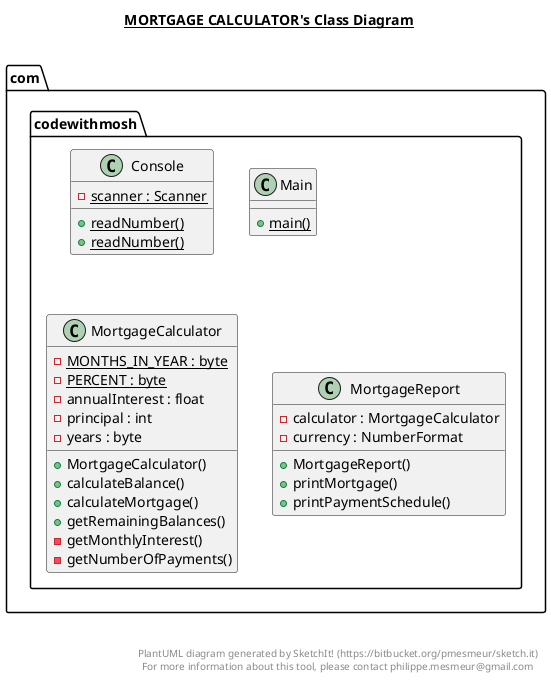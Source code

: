 @startuml

title __MORTGAGE CALCULATOR's Class Diagram__\n

  namespace com.codewithmosh {
    class com.codewithmosh.Console {
        {static} - scanner : Scanner
        {static} + readNumber()
        {static} + readNumber()
    }
  }
  

  namespace com.codewithmosh {
    class com.codewithmosh.Main {
        {static} + main()
    }
  }
  

  namespace com.codewithmosh {
    class com.codewithmosh.MortgageCalculator {
        {static} - MONTHS_IN_YEAR : byte
        {static} - PERCENT : byte
        - annualInterest : float
        - principal : int
        - years : byte
        + MortgageCalculator()
        + calculateBalance()
        + calculateMortgage()
        + getRemainingBalances()
        - getMonthlyInterest()
        - getNumberOfPayments()
    }
  }
  

  namespace com.codewithmosh {
    class com.codewithmosh.MortgageReport {
        - calculator : MortgageCalculator
        - currency : NumberFormat
        + MortgageReport()
        + printMortgage()
        + printPaymentSchedule()
    }
  }
  



right footer


PlantUML diagram generated by SketchIt! (https://bitbucket.org/pmesmeur/sketch.it)
For more information about this tool, please contact philippe.mesmeur@gmail.com
endfooter

@enduml
